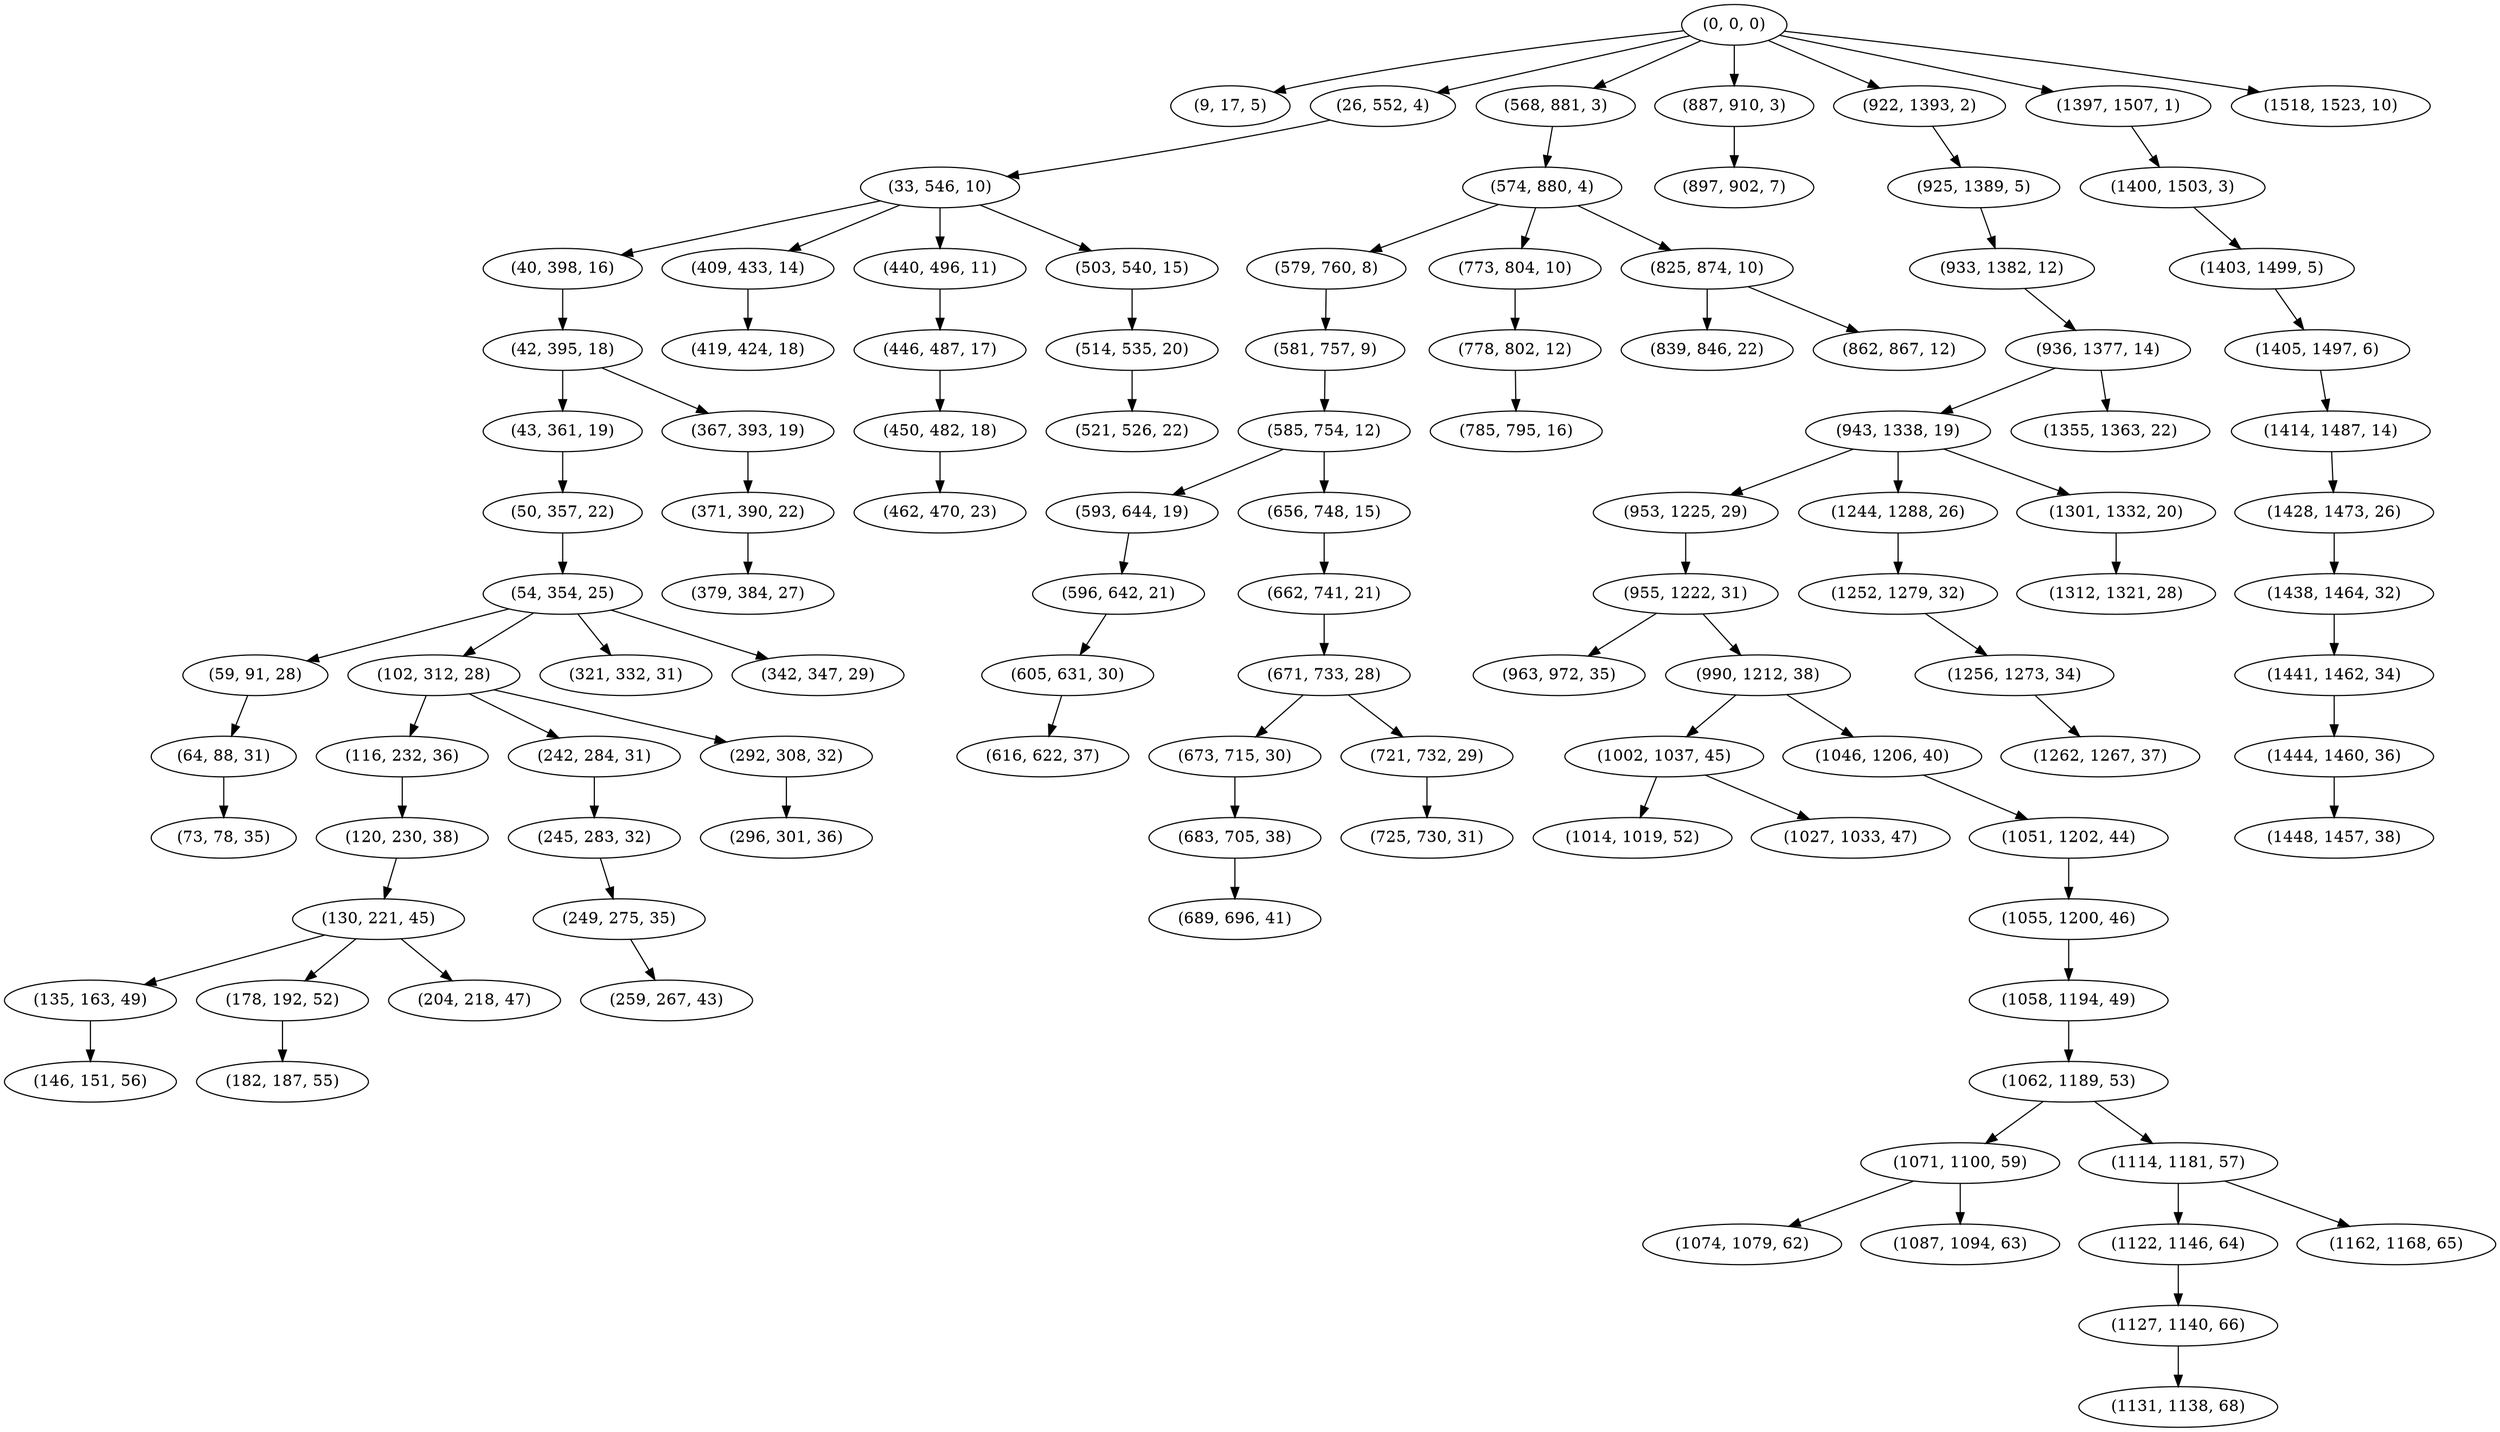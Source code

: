 digraph tree {
    "(0, 0, 0)";
    "(9, 17, 5)";
    "(26, 552, 4)";
    "(33, 546, 10)";
    "(40, 398, 16)";
    "(42, 395, 18)";
    "(43, 361, 19)";
    "(50, 357, 22)";
    "(54, 354, 25)";
    "(59, 91, 28)";
    "(64, 88, 31)";
    "(73, 78, 35)";
    "(102, 312, 28)";
    "(116, 232, 36)";
    "(120, 230, 38)";
    "(130, 221, 45)";
    "(135, 163, 49)";
    "(146, 151, 56)";
    "(178, 192, 52)";
    "(182, 187, 55)";
    "(204, 218, 47)";
    "(242, 284, 31)";
    "(245, 283, 32)";
    "(249, 275, 35)";
    "(259, 267, 43)";
    "(292, 308, 32)";
    "(296, 301, 36)";
    "(321, 332, 31)";
    "(342, 347, 29)";
    "(367, 393, 19)";
    "(371, 390, 22)";
    "(379, 384, 27)";
    "(409, 433, 14)";
    "(419, 424, 18)";
    "(440, 496, 11)";
    "(446, 487, 17)";
    "(450, 482, 18)";
    "(462, 470, 23)";
    "(503, 540, 15)";
    "(514, 535, 20)";
    "(521, 526, 22)";
    "(568, 881, 3)";
    "(574, 880, 4)";
    "(579, 760, 8)";
    "(581, 757, 9)";
    "(585, 754, 12)";
    "(593, 644, 19)";
    "(596, 642, 21)";
    "(605, 631, 30)";
    "(616, 622, 37)";
    "(656, 748, 15)";
    "(662, 741, 21)";
    "(671, 733, 28)";
    "(673, 715, 30)";
    "(683, 705, 38)";
    "(689, 696, 41)";
    "(721, 732, 29)";
    "(725, 730, 31)";
    "(773, 804, 10)";
    "(778, 802, 12)";
    "(785, 795, 16)";
    "(825, 874, 10)";
    "(839, 846, 22)";
    "(862, 867, 12)";
    "(887, 910, 3)";
    "(897, 902, 7)";
    "(922, 1393, 2)";
    "(925, 1389, 5)";
    "(933, 1382, 12)";
    "(936, 1377, 14)";
    "(943, 1338, 19)";
    "(953, 1225, 29)";
    "(955, 1222, 31)";
    "(963, 972, 35)";
    "(990, 1212, 38)";
    "(1002, 1037, 45)";
    "(1014, 1019, 52)";
    "(1027, 1033, 47)";
    "(1046, 1206, 40)";
    "(1051, 1202, 44)";
    "(1055, 1200, 46)";
    "(1058, 1194, 49)";
    "(1062, 1189, 53)";
    "(1071, 1100, 59)";
    "(1074, 1079, 62)";
    "(1087, 1094, 63)";
    "(1114, 1181, 57)";
    "(1122, 1146, 64)";
    "(1127, 1140, 66)";
    "(1131, 1138, 68)";
    "(1162, 1168, 65)";
    "(1244, 1288, 26)";
    "(1252, 1279, 32)";
    "(1256, 1273, 34)";
    "(1262, 1267, 37)";
    "(1301, 1332, 20)";
    "(1312, 1321, 28)";
    "(1355, 1363, 22)";
    "(1397, 1507, 1)";
    "(1400, 1503, 3)";
    "(1403, 1499, 5)";
    "(1405, 1497, 6)";
    "(1414, 1487, 14)";
    "(1428, 1473, 26)";
    "(1438, 1464, 32)";
    "(1441, 1462, 34)";
    "(1444, 1460, 36)";
    "(1448, 1457, 38)";
    "(1518, 1523, 10)";
    "(0, 0, 0)" -> "(9, 17, 5)";
    "(0, 0, 0)" -> "(26, 552, 4)";
    "(0, 0, 0)" -> "(568, 881, 3)";
    "(0, 0, 0)" -> "(887, 910, 3)";
    "(0, 0, 0)" -> "(922, 1393, 2)";
    "(0, 0, 0)" -> "(1397, 1507, 1)";
    "(0, 0, 0)" -> "(1518, 1523, 10)";
    "(26, 552, 4)" -> "(33, 546, 10)";
    "(33, 546, 10)" -> "(40, 398, 16)";
    "(33, 546, 10)" -> "(409, 433, 14)";
    "(33, 546, 10)" -> "(440, 496, 11)";
    "(33, 546, 10)" -> "(503, 540, 15)";
    "(40, 398, 16)" -> "(42, 395, 18)";
    "(42, 395, 18)" -> "(43, 361, 19)";
    "(42, 395, 18)" -> "(367, 393, 19)";
    "(43, 361, 19)" -> "(50, 357, 22)";
    "(50, 357, 22)" -> "(54, 354, 25)";
    "(54, 354, 25)" -> "(59, 91, 28)";
    "(54, 354, 25)" -> "(102, 312, 28)";
    "(54, 354, 25)" -> "(321, 332, 31)";
    "(54, 354, 25)" -> "(342, 347, 29)";
    "(59, 91, 28)" -> "(64, 88, 31)";
    "(64, 88, 31)" -> "(73, 78, 35)";
    "(102, 312, 28)" -> "(116, 232, 36)";
    "(102, 312, 28)" -> "(242, 284, 31)";
    "(102, 312, 28)" -> "(292, 308, 32)";
    "(116, 232, 36)" -> "(120, 230, 38)";
    "(120, 230, 38)" -> "(130, 221, 45)";
    "(130, 221, 45)" -> "(135, 163, 49)";
    "(130, 221, 45)" -> "(178, 192, 52)";
    "(130, 221, 45)" -> "(204, 218, 47)";
    "(135, 163, 49)" -> "(146, 151, 56)";
    "(178, 192, 52)" -> "(182, 187, 55)";
    "(242, 284, 31)" -> "(245, 283, 32)";
    "(245, 283, 32)" -> "(249, 275, 35)";
    "(249, 275, 35)" -> "(259, 267, 43)";
    "(292, 308, 32)" -> "(296, 301, 36)";
    "(367, 393, 19)" -> "(371, 390, 22)";
    "(371, 390, 22)" -> "(379, 384, 27)";
    "(409, 433, 14)" -> "(419, 424, 18)";
    "(440, 496, 11)" -> "(446, 487, 17)";
    "(446, 487, 17)" -> "(450, 482, 18)";
    "(450, 482, 18)" -> "(462, 470, 23)";
    "(503, 540, 15)" -> "(514, 535, 20)";
    "(514, 535, 20)" -> "(521, 526, 22)";
    "(568, 881, 3)" -> "(574, 880, 4)";
    "(574, 880, 4)" -> "(579, 760, 8)";
    "(574, 880, 4)" -> "(773, 804, 10)";
    "(574, 880, 4)" -> "(825, 874, 10)";
    "(579, 760, 8)" -> "(581, 757, 9)";
    "(581, 757, 9)" -> "(585, 754, 12)";
    "(585, 754, 12)" -> "(593, 644, 19)";
    "(585, 754, 12)" -> "(656, 748, 15)";
    "(593, 644, 19)" -> "(596, 642, 21)";
    "(596, 642, 21)" -> "(605, 631, 30)";
    "(605, 631, 30)" -> "(616, 622, 37)";
    "(656, 748, 15)" -> "(662, 741, 21)";
    "(662, 741, 21)" -> "(671, 733, 28)";
    "(671, 733, 28)" -> "(673, 715, 30)";
    "(671, 733, 28)" -> "(721, 732, 29)";
    "(673, 715, 30)" -> "(683, 705, 38)";
    "(683, 705, 38)" -> "(689, 696, 41)";
    "(721, 732, 29)" -> "(725, 730, 31)";
    "(773, 804, 10)" -> "(778, 802, 12)";
    "(778, 802, 12)" -> "(785, 795, 16)";
    "(825, 874, 10)" -> "(839, 846, 22)";
    "(825, 874, 10)" -> "(862, 867, 12)";
    "(887, 910, 3)" -> "(897, 902, 7)";
    "(922, 1393, 2)" -> "(925, 1389, 5)";
    "(925, 1389, 5)" -> "(933, 1382, 12)";
    "(933, 1382, 12)" -> "(936, 1377, 14)";
    "(936, 1377, 14)" -> "(943, 1338, 19)";
    "(936, 1377, 14)" -> "(1355, 1363, 22)";
    "(943, 1338, 19)" -> "(953, 1225, 29)";
    "(943, 1338, 19)" -> "(1244, 1288, 26)";
    "(943, 1338, 19)" -> "(1301, 1332, 20)";
    "(953, 1225, 29)" -> "(955, 1222, 31)";
    "(955, 1222, 31)" -> "(963, 972, 35)";
    "(955, 1222, 31)" -> "(990, 1212, 38)";
    "(990, 1212, 38)" -> "(1002, 1037, 45)";
    "(990, 1212, 38)" -> "(1046, 1206, 40)";
    "(1002, 1037, 45)" -> "(1014, 1019, 52)";
    "(1002, 1037, 45)" -> "(1027, 1033, 47)";
    "(1046, 1206, 40)" -> "(1051, 1202, 44)";
    "(1051, 1202, 44)" -> "(1055, 1200, 46)";
    "(1055, 1200, 46)" -> "(1058, 1194, 49)";
    "(1058, 1194, 49)" -> "(1062, 1189, 53)";
    "(1062, 1189, 53)" -> "(1071, 1100, 59)";
    "(1062, 1189, 53)" -> "(1114, 1181, 57)";
    "(1071, 1100, 59)" -> "(1074, 1079, 62)";
    "(1071, 1100, 59)" -> "(1087, 1094, 63)";
    "(1114, 1181, 57)" -> "(1122, 1146, 64)";
    "(1114, 1181, 57)" -> "(1162, 1168, 65)";
    "(1122, 1146, 64)" -> "(1127, 1140, 66)";
    "(1127, 1140, 66)" -> "(1131, 1138, 68)";
    "(1244, 1288, 26)" -> "(1252, 1279, 32)";
    "(1252, 1279, 32)" -> "(1256, 1273, 34)";
    "(1256, 1273, 34)" -> "(1262, 1267, 37)";
    "(1301, 1332, 20)" -> "(1312, 1321, 28)";
    "(1397, 1507, 1)" -> "(1400, 1503, 3)";
    "(1400, 1503, 3)" -> "(1403, 1499, 5)";
    "(1403, 1499, 5)" -> "(1405, 1497, 6)";
    "(1405, 1497, 6)" -> "(1414, 1487, 14)";
    "(1414, 1487, 14)" -> "(1428, 1473, 26)";
    "(1428, 1473, 26)" -> "(1438, 1464, 32)";
    "(1438, 1464, 32)" -> "(1441, 1462, 34)";
    "(1441, 1462, 34)" -> "(1444, 1460, 36)";
    "(1444, 1460, 36)" -> "(1448, 1457, 38)";
}
